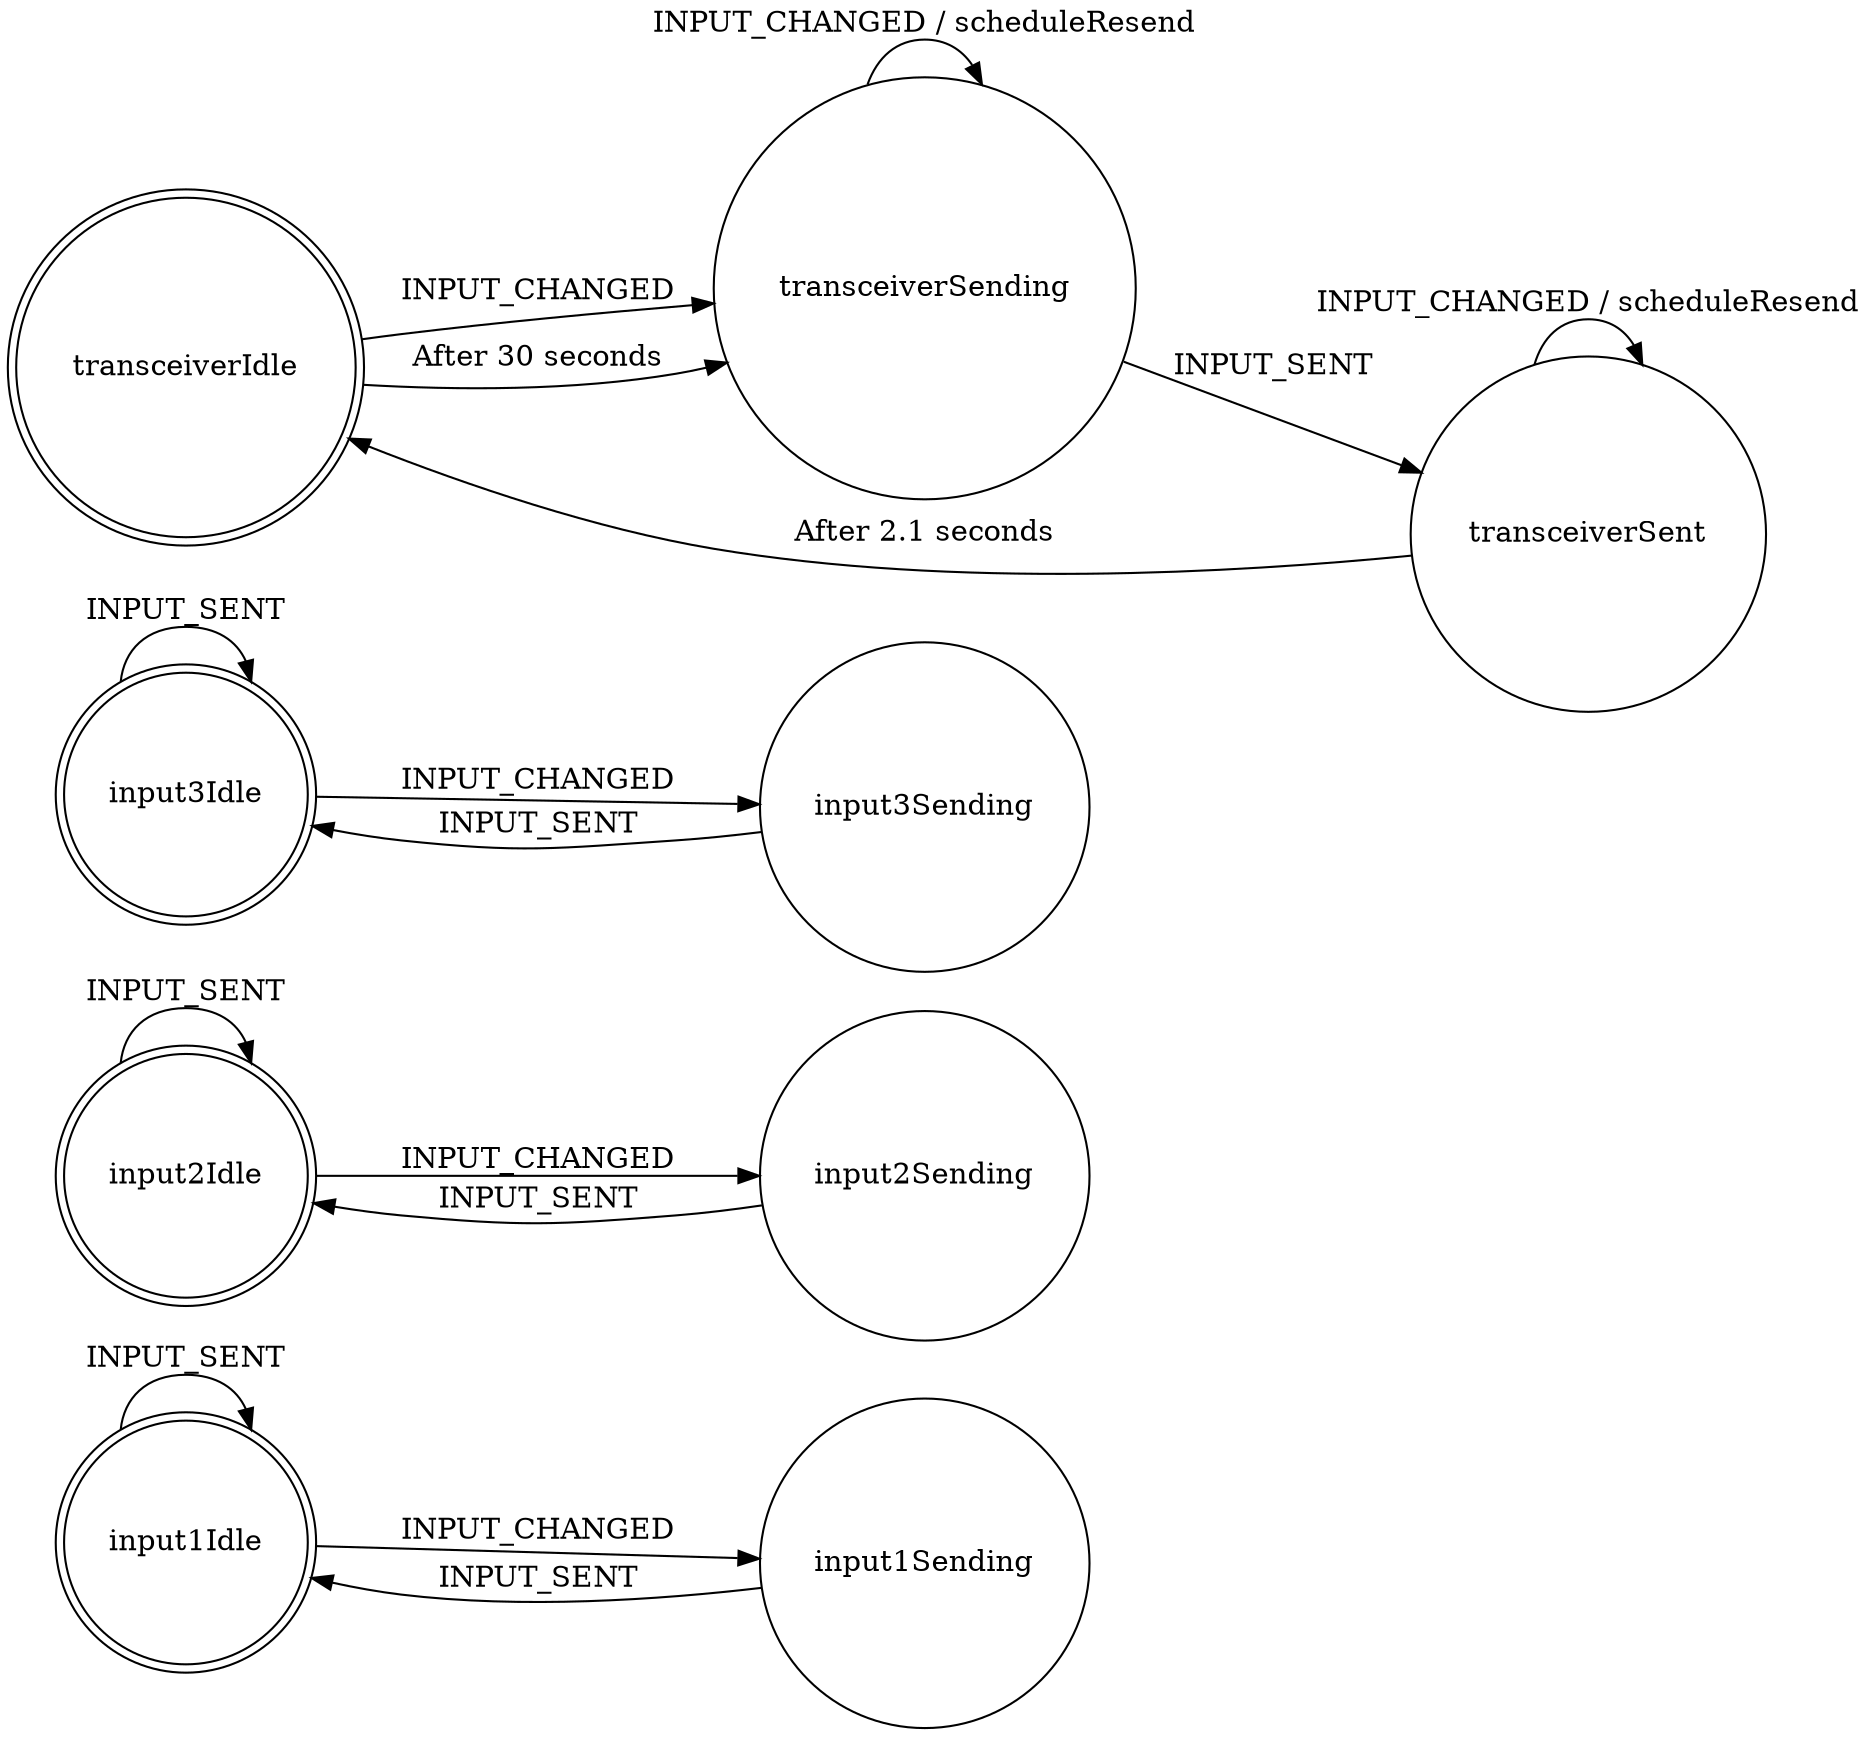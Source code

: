 digraph finite_state_machine {
	rankdir=LR;
	size="80,50"
	node [shape = doublecircle]; input1Idle input2Idle input3Idle transceiverIdle;
	node [shape = circle];

	input1Idle -> input1Sending [ label = "INPUT_CHANGED" ];
	input1Sending -> input1Idle [ label = "INPUT_SENT" ];
	input1Idle -> input1Idle [ label = "INPUT_SENT" ];

	input2Idle -> input2Sending [ label = "INPUT_CHANGED" ];
	input2Sending -> input2Idle [ label = "INPUT_SENT" ];
	input2Idle -> input2Idle [ label = "INPUT_SENT" ];

	input3Idle -> input3Sending [ label = "INPUT_CHANGED" ];
	input3Sending -> input3Idle [ label = "INPUT_SENT" ];
	input3Idle -> input3Idle [ label = "INPUT_SENT" ];

	transceiverIdle -> transceiverSending [ label = "INPUT_CHANGED" ];
	transceiverSending -> transceiverSending [ label = "INPUT_CHANGED / scheduleResend" ];
	transceiverSending -> transceiverSent [ label = "INPUT_SENT" ];
	transceiverSent -> transceiverSent [ label = "INPUT_CHANGED / scheduleResend" ];
	transceiverSent -> transceiverIdle [ label = "After 2.1 seconds" ];
	transceiverIdle -> transceiverSending [ label = "After 30 seconds" ];
}
